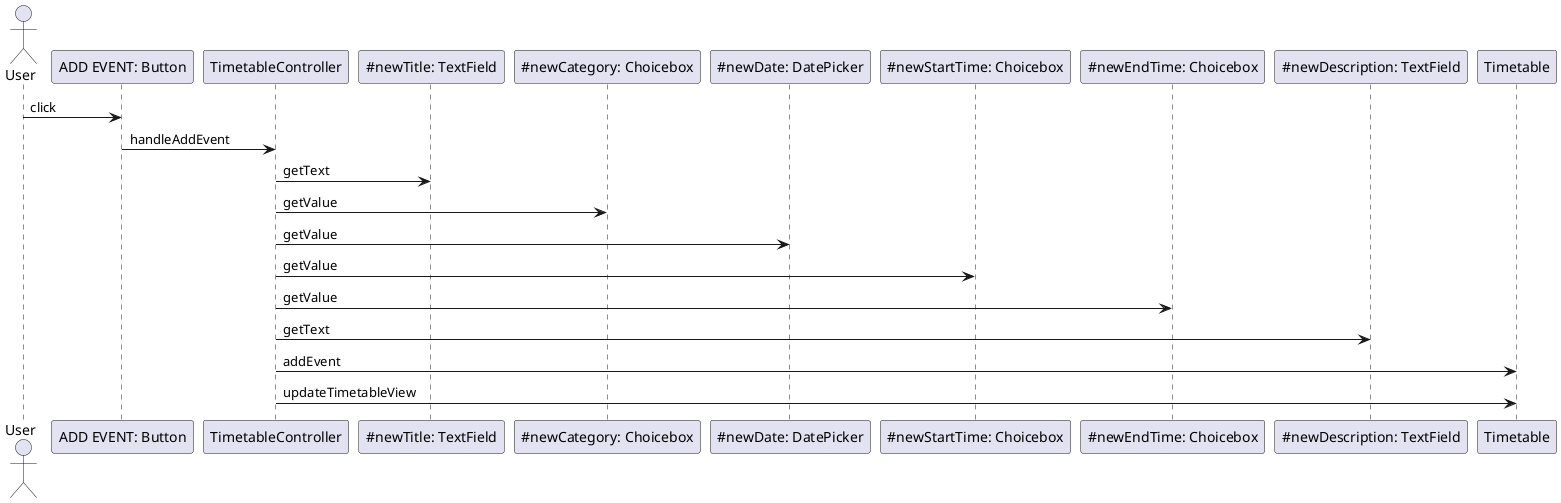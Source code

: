 @startuml
actor User
User -> "ADD EVENT: Button" as addevent: click
addevent -> TimetableController: handleAddEvent
TimetableController -> "~#newTitle: TextField": getText
TimetableController -> "~#newCategory: Choicebox": getValue
TimetableController -> "~#newDate: DatePicker": getValue
TimetableController -> "~#newStartTime: Choicebox": getValue
TimetableController -> "~#newEndTime: Choicebox": getValue
TimetableController -> "~#newDescription: TextField": getText
TimetableController -> "Timetable": addEvent
TimetableController -> "Timetable": updateTimetableView

@enduml